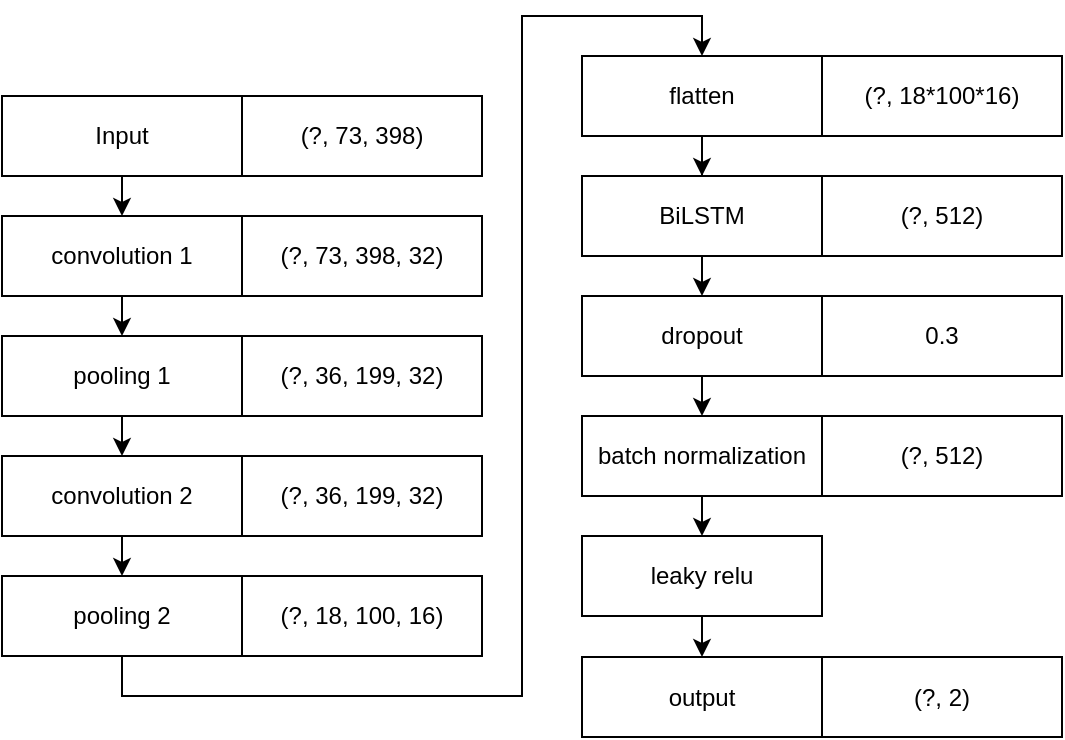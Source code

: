 <mxfile version="14.1.2" type="device"><diagram id="R2TqTaQ1gSwxW1OyjQSm" name="第 1 页"><mxGraphModel dx="1038" dy="1660" grid="1" gridSize="10" guides="1" tooltips="1" connect="1" arrows="1" fold="1" page="1" pageScale="1" pageWidth="827" pageHeight="1169" math="0" shadow="0"><root><mxCell id="0"/><mxCell id="1" parent="0"/><mxCell id="EmB1qIL3_Wvth1qOvGHR-12" style="edgeStyle=orthogonalEdgeStyle;rounded=0;orthogonalLoop=1;jettySize=auto;html=1;exitX=0.5;exitY=1;exitDx=0;exitDy=0;entryX=0.5;entryY=0;entryDx=0;entryDy=0;" parent="1" source="EmB1qIL3_Wvth1qOvGHR-1" target="EmB1qIL3_Wvth1qOvGHR-2" edge="1"><mxGeometry relative="1" as="geometry"/></mxCell><mxCell id="EmB1qIL3_Wvth1qOvGHR-1" value="convolution 1" style="rounded=0;whiteSpace=wrap;html=1;" parent="1" vertex="1"><mxGeometry x="80" y="40" width="120" height="40" as="geometry"/></mxCell><mxCell id="EmB1qIL3_Wvth1qOvGHR-13" style="edgeStyle=orthogonalEdgeStyle;rounded=0;orthogonalLoop=1;jettySize=auto;html=1;exitX=0.5;exitY=1;exitDx=0;exitDy=0;entryX=0.5;entryY=0;entryDx=0;entryDy=0;" parent="1" source="EmB1qIL3_Wvth1qOvGHR-2" target="EmB1qIL3_Wvth1qOvGHR-4" edge="1"><mxGeometry relative="1" as="geometry"/></mxCell><mxCell id="EmB1qIL3_Wvth1qOvGHR-2" value="pooling 1" style="rounded=0;whiteSpace=wrap;html=1;" parent="1" vertex="1"><mxGeometry x="80" y="100" width="120" height="40" as="geometry"/></mxCell><mxCell id="EmB1qIL3_Wvth1qOvGHR-14" style="edgeStyle=orthogonalEdgeStyle;rounded=0;orthogonalLoop=1;jettySize=auto;html=1;exitX=0.5;exitY=1;exitDx=0;exitDy=0;entryX=0.5;entryY=0;entryDx=0;entryDy=0;" parent="1" source="EmB1qIL3_Wvth1qOvGHR-4" target="EmB1qIL3_Wvth1qOvGHR-5" edge="1"><mxGeometry relative="1" as="geometry"/></mxCell><mxCell id="EmB1qIL3_Wvth1qOvGHR-4" value="convolution 2" style="rounded=0;whiteSpace=wrap;html=1;" parent="1" vertex="1"><mxGeometry x="80" y="160" width="120" height="40" as="geometry"/></mxCell><mxCell id="EmB1qIL3_Wvth1qOvGHR-15" style="edgeStyle=orthogonalEdgeStyle;rounded=0;orthogonalLoop=1;jettySize=auto;html=1;exitX=0.5;exitY=1;exitDx=0;exitDy=0;entryX=0.5;entryY=0;entryDx=0;entryDy=0;" parent="1" source="EmB1qIL3_Wvth1qOvGHR-5" target="EmB1qIL3_Wvth1qOvGHR-6" edge="1"><mxGeometry relative="1" as="geometry"><mxPoint x="340" y="30" as="targetPoint"/><Array as="points"><mxPoint x="140" y="280"/><mxPoint x="340" y="280"/><mxPoint x="340" y="-60"/><mxPoint x="430" y="-60"/></Array></mxGeometry></mxCell><mxCell id="EmB1qIL3_Wvth1qOvGHR-5" value="pooling 2" style="rounded=0;whiteSpace=wrap;html=1;" parent="1" vertex="1"><mxGeometry x="80" y="220" width="120" height="40" as="geometry"/></mxCell><mxCell id="EmB1qIL3_Wvth1qOvGHR-16" style="edgeStyle=orthogonalEdgeStyle;rounded=0;orthogonalLoop=1;jettySize=auto;html=1;exitX=0.5;exitY=1;exitDx=0;exitDy=0;" parent="1" source="EmB1qIL3_Wvth1qOvGHR-6" target="EmB1qIL3_Wvth1qOvGHR-7" edge="1"><mxGeometry relative="1" as="geometry"/></mxCell><mxCell id="EmB1qIL3_Wvth1qOvGHR-6" value="flatten" style="rounded=0;whiteSpace=wrap;html=1;" parent="1" vertex="1"><mxGeometry x="370" y="-40" width="120" height="40" as="geometry"/></mxCell><mxCell id="EmB1qIL3_Wvth1qOvGHR-17" style="edgeStyle=orthogonalEdgeStyle;rounded=0;orthogonalLoop=1;jettySize=auto;html=1;exitX=0.5;exitY=1;exitDx=0;exitDy=0;entryX=0.5;entryY=0;entryDx=0;entryDy=0;" parent="1" source="EmB1qIL3_Wvth1qOvGHR-7" target="EmB1qIL3_Wvth1qOvGHR-8" edge="1"><mxGeometry relative="1" as="geometry"/></mxCell><mxCell id="EmB1qIL3_Wvth1qOvGHR-7" value="BiLSTM" style="rounded=0;whiteSpace=wrap;html=1;" parent="1" vertex="1"><mxGeometry x="370" y="20" width="120" height="40" as="geometry"/></mxCell><mxCell id="EmB1qIL3_Wvth1qOvGHR-18" style="edgeStyle=orthogonalEdgeStyle;rounded=0;orthogonalLoop=1;jettySize=auto;html=1;exitX=0.5;exitY=1;exitDx=0;exitDy=0;entryX=0.5;entryY=0;entryDx=0;entryDy=0;" parent="1" source="EmB1qIL3_Wvth1qOvGHR-8" target="EmB1qIL3_Wvth1qOvGHR-9" edge="1"><mxGeometry relative="1" as="geometry"/></mxCell><mxCell id="EmB1qIL3_Wvth1qOvGHR-8" value="dropout" style="rounded=0;whiteSpace=wrap;html=1;" parent="1" vertex="1"><mxGeometry x="370" y="80" width="120" height="40" as="geometry"/></mxCell><mxCell id="EmB1qIL3_Wvth1qOvGHR-19" style="edgeStyle=orthogonalEdgeStyle;rounded=0;orthogonalLoop=1;jettySize=auto;html=1;exitX=0.5;exitY=1;exitDx=0;exitDy=0;entryX=0.5;entryY=0;entryDx=0;entryDy=0;" parent="1" source="EmB1qIL3_Wvth1qOvGHR-9" target="EmB1qIL3_Wvth1qOvGHR-10" edge="1"><mxGeometry relative="1" as="geometry"/></mxCell><mxCell id="EmB1qIL3_Wvth1qOvGHR-9" value="batch normalization" style="rounded=0;whiteSpace=wrap;html=1;" parent="1" vertex="1"><mxGeometry x="370" y="140" width="120" height="40" as="geometry"/></mxCell><mxCell id="EmB1qIL3_Wvth1qOvGHR-20" style="edgeStyle=orthogonalEdgeStyle;rounded=0;orthogonalLoop=1;jettySize=auto;html=1;exitX=0.5;exitY=1;exitDx=0;exitDy=0;entryX=0.5;entryY=0;entryDx=0;entryDy=0;" parent="1" source="EmB1qIL3_Wvth1qOvGHR-10" target="EmB1qIL3_Wvth1qOvGHR-11" edge="1"><mxGeometry relative="1" as="geometry"/></mxCell><mxCell id="EmB1qIL3_Wvth1qOvGHR-10" value="leaky relu" style="rounded=0;whiteSpace=wrap;html=1;" parent="1" vertex="1"><mxGeometry x="370" y="200" width="120" height="40" as="geometry"/></mxCell><mxCell id="EmB1qIL3_Wvth1qOvGHR-11" value="output" style="rounded=0;whiteSpace=wrap;html=1;" parent="1" vertex="1"><mxGeometry x="370" y="260.5" width="120" height="40" as="geometry"/></mxCell><mxCell id="FENjynmy-grwNiazCoos-1" value="(?, 73, 398, 32)" style="rounded=0;whiteSpace=wrap;html=1;" parent="1" vertex="1"><mxGeometry x="200" y="40" width="120" height="40" as="geometry"/></mxCell><mxCell id="FENjynmy-grwNiazCoos-3" value="(?, 36, 199, 32)" style="rounded=0;whiteSpace=wrap;html=1;" parent="1" vertex="1"><mxGeometry x="200" y="100" width="120" height="40" as="geometry"/></mxCell><mxCell id="FENjynmy-grwNiazCoos-14" style="edgeStyle=orthogonalEdgeStyle;rounded=0;orthogonalLoop=1;jettySize=auto;html=1;exitX=0.5;exitY=1;exitDx=0;exitDy=0;entryX=0.5;entryY=0;entryDx=0;entryDy=0;" parent="1" source="FENjynmy-grwNiazCoos-4" target="EmB1qIL3_Wvth1qOvGHR-1" edge="1"><mxGeometry relative="1" as="geometry"/></mxCell><mxCell id="FENjynmy-grwNiazCoos-4" value="Input" style="rounded=0;whiteSpace=wrap;html=1;" parent="1" vertex="1"><mxGeometry x="80" y="-20" width="120" height="40" as="geometry"/></mxCell><mxCell id="FENjynmy-grwNiazCoos-6" value="(?, 73, 398)" style="rounded=0;whiteSpace=wrap;html=1;" parent="1" vertex="1"><mxGeometry x="200" y="-20" width="120" height="40" as="geometry"/></mxCell><mxCell id="FENjynmy-grwNiazCoos-7" value="(?, 36, 199, 32)" style="rounded=0;whiteSpace=wrap;html=1;" parent="1" vertex="1"><mxGeometry x="200" y="160" width="120" height="40" as="geometry"/></mxCell><mxCell id="FENjynmy-grwNiazCoos-8" value="(?, 18, 100, 16)" style="rounded=0;whiteSpace=wrap;html=1;" parent="1" vertex="1"><mxGeometry x="200" y="220" width="120" height="40" as="geometry"/></mxCell><mxCell id="FENjynmy-grwNiazCoos-9" value="(?, 18*100*16)" style="rounded=0;whiteSpace=wrap;html=1;" parent="1" vertex="1"><mxGeometry x="490" y="-40" width="120" height="40" as="geometry"/></mxCell><mxCell id="FENjynmy-grwNiazCoos-10" value="(?, 512)" style="rounded=0;whiteSpace=wrap;html=1;" parent="1" vertex="1"><mxGeometry x="490" y="20" width="120" height="40" as="geometry"/></mxCell><mxCell id="FENjynmy-grwNiazCoos-11" value="0.3" style="rounded=0;whiteSpace=wrap;html=1;" parent="1" vertex="1"><mxGeometry x="490" y="80" width="120" height="40" as="geometry"/></mxCell><mxCell id="FENjynmy-grwNiazCoos-12" value="(?, 512)" style="rounded=0;whiteSpace=wrap;html=1;" parent="1" vertex="1"><mxGeometry x="490" y="140" width="120" height="40" as="geometry"/></mxCell><mxCell id="FENjynmy-grwNiazCoos-13" value="(?, 2)" style="rounded=0;whiteSpace=wrap;html=1;" parent="1" vertex="1"><mxGeometry x="490" y="260.5" width="120" height="40" as="geometry"/></mxCell></root></mxGraphModel></diagram></mxfile>